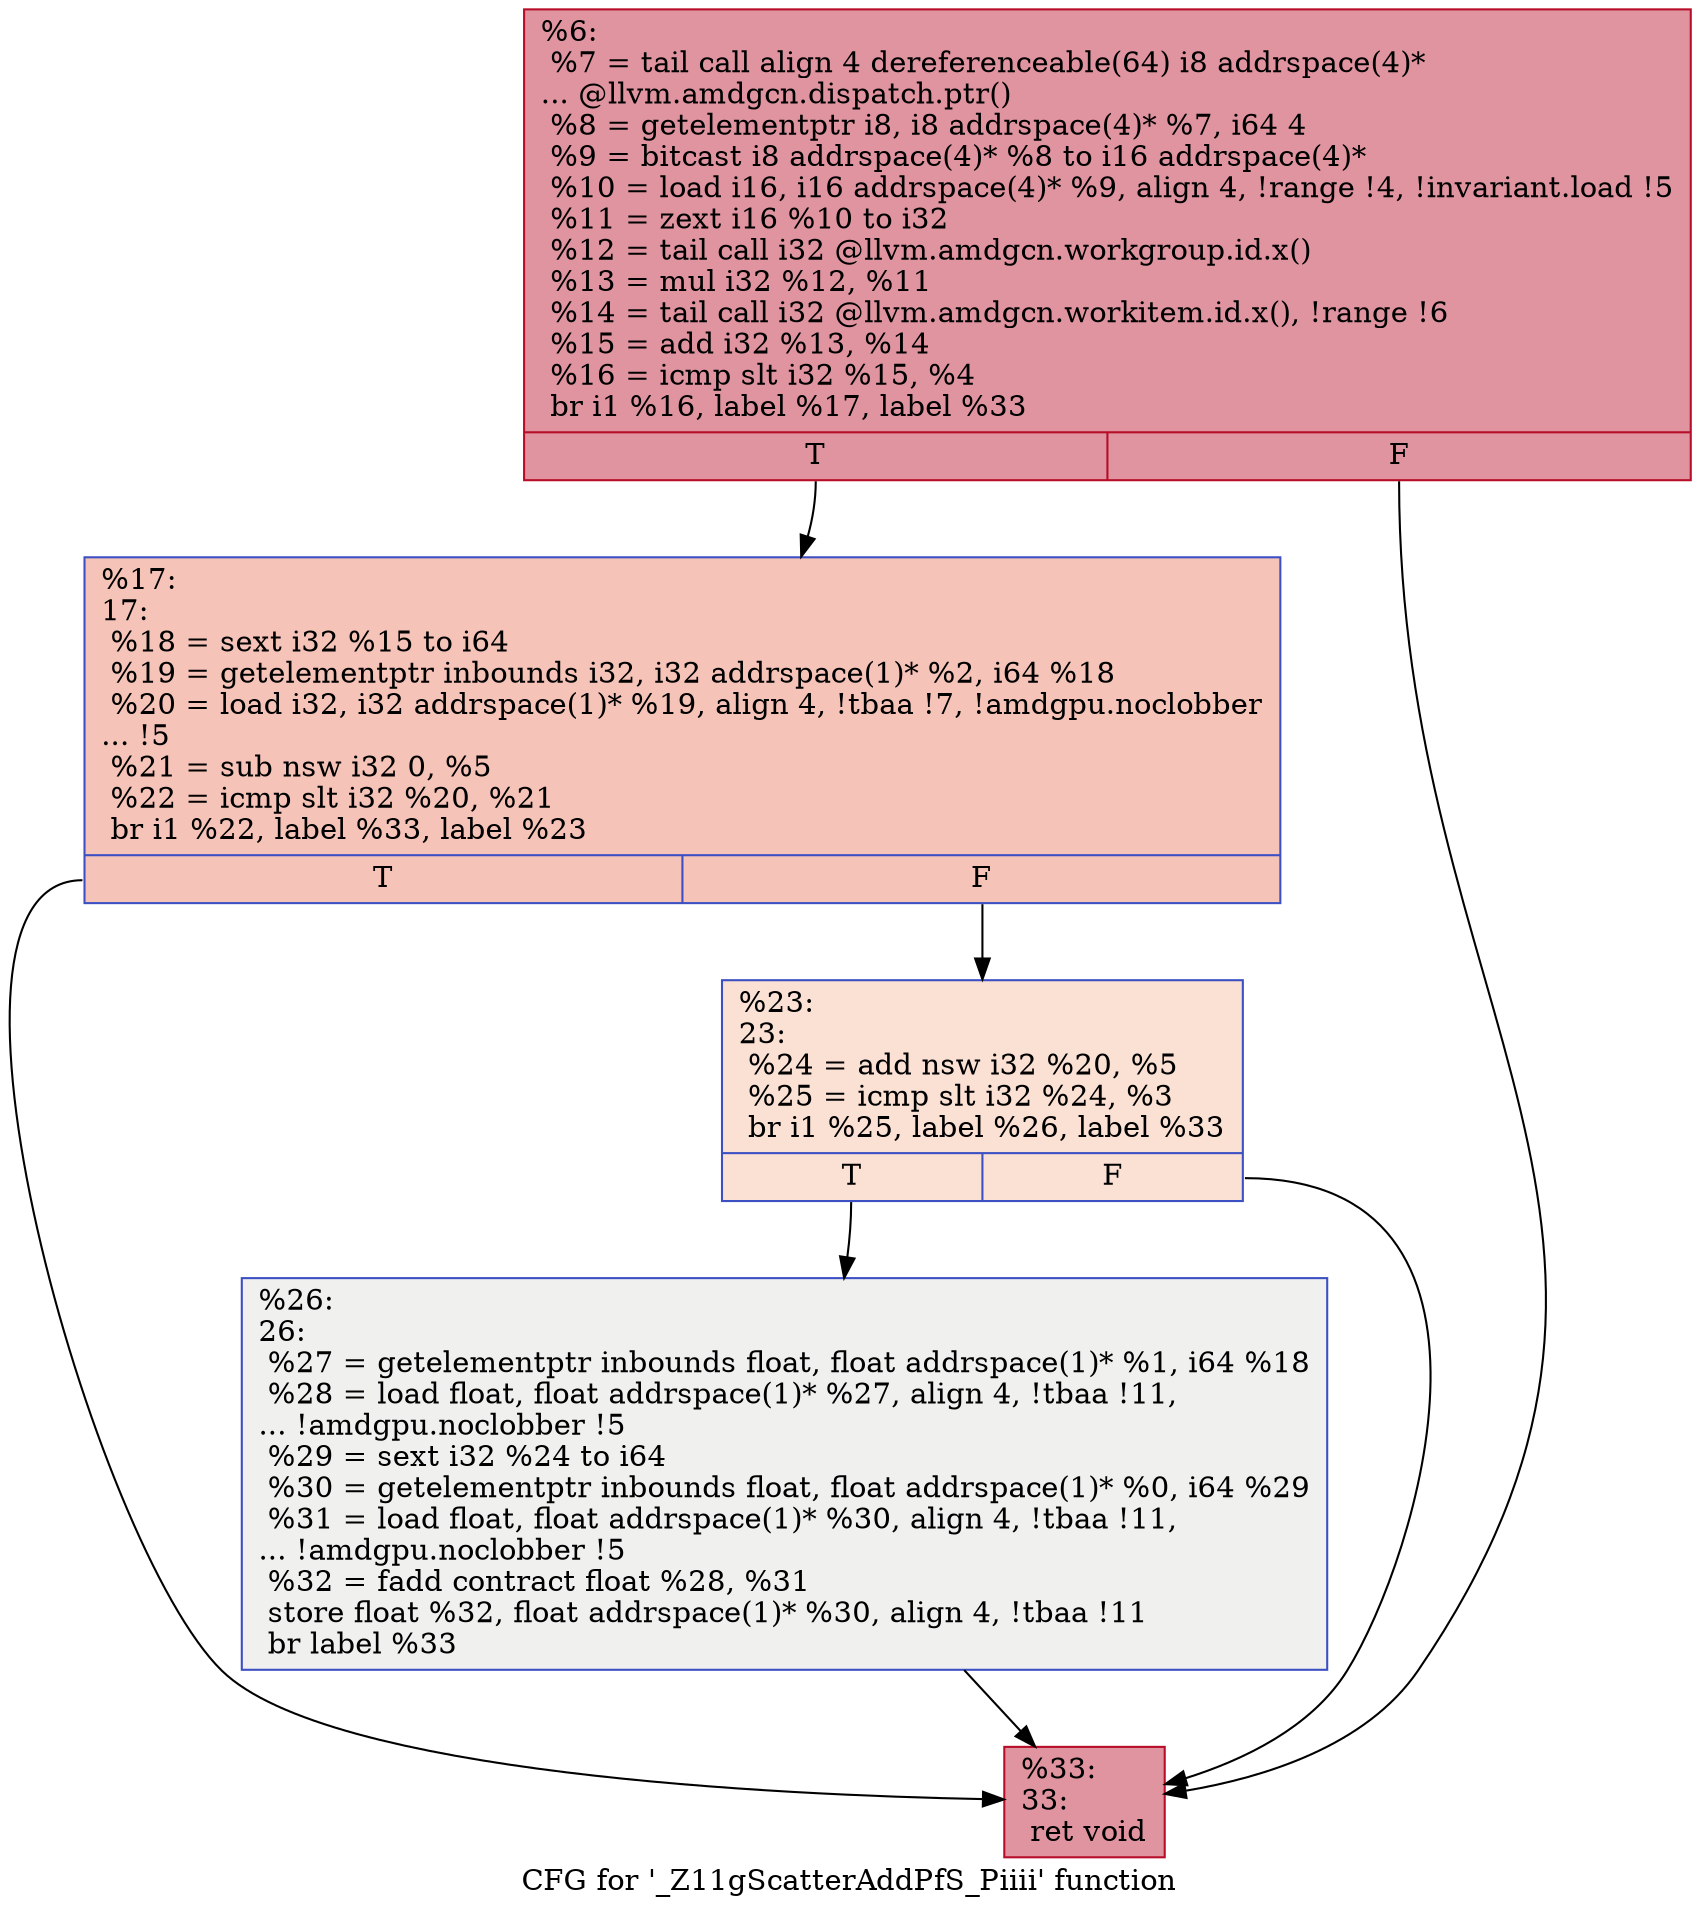 digraph "CFG for '_Z11gScatterAddPfS_Piiii' function" {
	label="CFG for '_Z11gScatterAddPfS_Piiii' function";

	Node0x45dc3a0 [shape=record,color="#b70d28ff", style=filled, fillcolor="#b70d2870",label="{%6:\l  %7 = tail call align 4 dereferenceable(64) i8 addrspace(4)*\l... @llvm.amdgcn.dispatch.ptr()\l  %8 = getelementptr i8, i8 addrspace(4)* %7, i64 4\l  %9 = bitcast i8 addrspace(4)* %8 to i16 addrspace(4)*\l  %10 = load i16, i16 addrspace(4)* %9, align 4, !range !4, !invariant.load !5\l  %11 = zext i16 %10 to i32\l  %12 = tail call i32 @llvm.amdgcn.workgroup.id.x()\l  %13 = mul i32 %12, %11\l  %14 = tail call i32 @llvm.amdgcn.workitem.id.x(), !range !6\l  %15 = add i32 %13, %14\l  %16 = icmp slt i32 %15, %4\l  br i1 %16, label %17, label %33\l|{<s0>T|<s1>F}}"];
	Node0x45dc3a0:s0 -> Node0x45dcc80;
	Node0x45dc3a0:s1 -> Node0x45de370;
	Node0x45dcc80 [shape=record,color="#3d50c3ff", style=filled, fillcolor="#e8765c70",label="{%17:\l17:                                               \l  %18 = sext i32 %15 to i64\l  %19 = getelementptr inbounds i32, i32 addrspace(1)* %2, i64 %18\l  %20 = load i32, i32 addrspace(1)* %19, align 4, !tbaa !7, !amdgpu.noclobber\l... !5\l  %21 = sub nsw i32 0, %5\l  %22 = icmp slt i32 %20, %21\l  br i1 %22, label %33, label %23\l|{<s0>T|<s1>F}}"];
	Node0x45dcc80:s0 -> Node0x45de370;
	Node0x45dcc80:s1 -> Node0x45deee0;
	Node0x45deee0 [shape=record,color="#3d50c3ff", style=filled, fillcolor="#f7b99e70",label="{%23:\l23:                                               \l  %24 = add nsw i32 %20, %5\l  %25 = icmp slt i32 %24, %3\l  br i1 %25, label %26, label %33\l|{<s0>T|<s1>F}}"];
	Node0x45deee0:s0 -> Node0x45df140;
	Node0x45deee0:s1 -> Node0x45de370;
	Node0x45df140 [shape=record,color="#3d50c3ff", style=filled, fillcolor="#dedcdb70",label="{%26:\l26:                                               \l  %27 = getelementptr inbounds float, float addrspace(1)* %1, i64 %18\l  %28 = load float, float addrspace(1)* %27, align 4, !tbaa !11,\l... !amdgpu.noclobber !5\l  %29 = sext i32 %24 to i64\l  %30 = getelementptr inbounds float, float addrspace(1)* %0, i64 %29\l  %31 = load float, float addrspace(1)* %30, align 4, !tbaa !11,\l... !amdgpu.noclobber !5\l  %32 = fadd contract float %28, %31\l  store float %32, float addrspace(1)* %30, align 4, !tbaa !11\l  br label %33\l}"];
	Node0x45df140 -> Node0x45de370;
	Node0x45de370 [shape=record,color="#b70d28ff", style=filled, fillcolor="#b70d2870",label="{%33:\l33:                                               \l  ret void\l}"];
}
